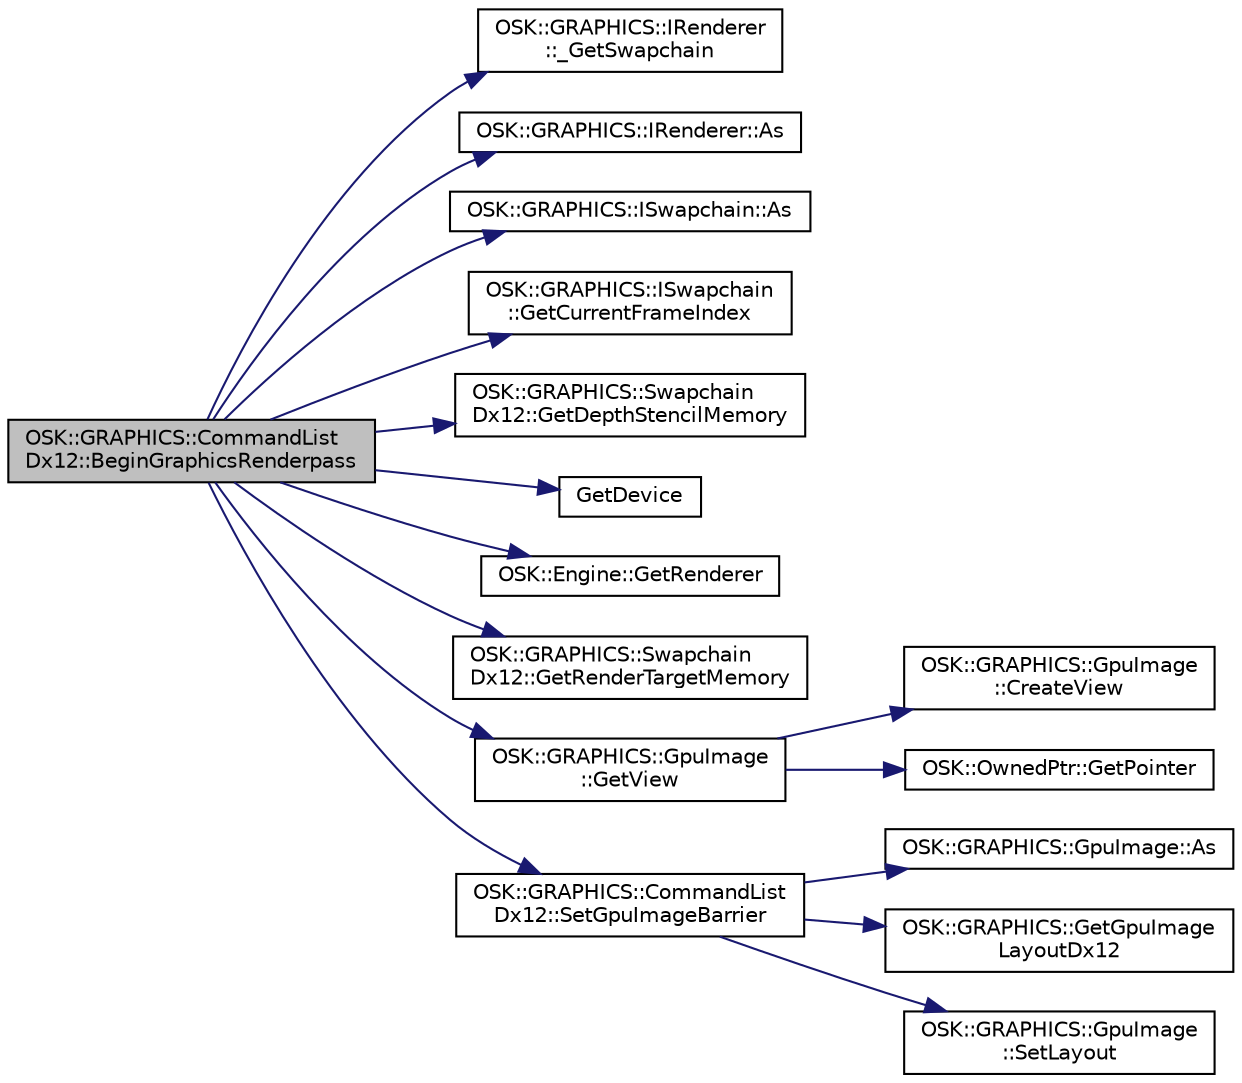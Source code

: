 digraph "OSK::GRAPHICS::CommandListDx12::BeginGraphicsRenderpass"
{
 // LATEX_PDF_SIZE
  edge [fontname="Helvetica",fontsize="10",labelfontname="Helvetica",labelfontsize="10"];
  node [fontname="Helvetica",fontsize="10",shape=record];
  rankdir="LR";
  Node1 [label="OSK::GRAPHICS::CommandList\lDx12::BeginGraphicsRenderpass",height=0.2,width=0.4,color="black", fillcolor="grey75", style="filled", fontcolor="black",tooltip=" "];
  Node1 -> Node2 [color="midnightblue",fontsize="10",style="solid",fontname="Helvetica"];
  Node2 [label="OSK::GRAPHICS::IRenderer\l::_GetSwapchain",height=0.2,width=0.4,color="black", fillcolor="white", style="filled",URL="$class_o_s_k_1_1_g_r_a_p_h_i_c_s_1_1_i_renderer.html#a0dad039a7b86341155a12030a504e764",tooltip="Devuelve el swapchain de la aplicación."];
  Node1 -> Node3 [color="midnightblue",fontsize="10",style="solid",fontname="Helvetica"];
  Node3 [label="OSK::GRAPHICS::IRenderer::As",height=0.2,width=0.4,color="black", fillcolor="white", style="filled",URL="$class_o_s_k_1_1_g_r_a_p_h_i_c_s_1_1_i_renderer.html#a7e06601c9bc5325e2ee5904e58a3af3d",tooltip="Castea el renderizador al tipo dado. Este tipo debe ser una implementación de esta interfaz."];
  Node1 -> Node4 [color="midnightblue",fontsize="10",style="solid",fontname="Helvetica"];
  Node4 [label="OSK::GRAPHICS::ISwapchain::As",height=0.2,width=0.4,color="black", fillcolor="white", style="filled",URL="$class_o_s_k_1_1_g_r_a_p_h_i_c_s_1_1_i_swapchain.html#a04699bb97612d6142b1a5895fdeeaf24",tooltip=" "];
  Node1 -> Node5 [color="midnightblue",fontsize="10",style="solid",fontname="Helvetica"];
  Node5 [label="OSK::GRAPHICS::ISwapchain\l::GetCurrentFrameIndex",height=0.2,width=0.4,color="black", fillcolor="white", style="filled",URL="$class_o_s_k_1_1_g_r_a_p_h_i_c_s_1_1_i_swapchain.html#abbf1668873549c12b0bc43afd19304a3",tooltip="Devuelve el índice de la imagen renderizada en un momento dado."];
  Node1 -> Node6 [color="midnightblue",fontsize="10",style="solid",fontname="Helvetica"];
  Node6 [label="OSK::GRAPHICS::Swapchain\lDx12::GetDepthStencilMemory",height=0.2,width=0.4,color="black", fillcolor="white", style="filled",URL="$class_o_s_k_1_1_g_r_a_p_h_i_c_s_1_1_swapchain_dx12.html#afbcba548854002631cd026be996e5318",tooltip=" "];
  Node1 -> Node7 [color="midnightblue",fontsize="10",style="solid",fontname="Helvetica"];
  Node7 [label="GetDevice",height=0.2,width=0.4,color="black", fillcolor="white", style="filled",URL="$_material_slot_vulkan_8cpp.html#adead74bea72029d218144e2a94a1eb1e",tooltip=" "];
  Node1 -> Node8 [color="midnightblue",fontsize="10",style="solid",fontname="Helvetica"];
  Node8 [label="OSK::Engine::GetRenderer",height=0.2,width=0.4,color="black", fillcolor="white", style="filled",URL="$class_o_s_k_1_1_engine.html#a019c5397d042224c134b7fd22c739d00",tooltip=" "];
  Node1 -> Node9 [color="midnightblue",fontsize="10",style="solid",fontname="Helvetica"];
  Node9 [label="OSK::GRAPHICS::Swapchain\lDx12::GetRenderTargetMemory",height=0.2,width=0.4,color="black", fillcolor="white", style="filled",URL="$class_o_s_k_1_1_g_r_a_p_h_i_c_s_1_1_swapchain_dx12.html#a9c0ad49dec6559c30c63442858aad650",tooltip=" "];
  Node1 -> Node10 [color="midnightblue",fontsize="10",style="solid",fontname="Helvetica"];
  Node10 [label="OSK::GRAPHICS::GpuImage\l::GetView",height=0.2,width=0.4,color="black", fillcolor="white", style="filled",URL="$class_o_s_k_1_1_g_r_a_p_h_i_c_s_1_1_gpu_image.html#aa1084f28e42d5b2d03ac2a831ac395e1",tooltip=" "];
  Node10 -> Node11 [color="midnightblue",fontsize="10",style="solid",fontname="Helvetica"];
  Node11 [label="OSK::GRAPHICS::GpuImage\l::CreateView",height=0.2,width=0.4,color="black", fillcolor="white", style="filled",URL="$class_o_s_k_1_1_g_r_a_p_h_i_c_s_1_1_gpu_image.html#a52b0c9170bac73a8e525244e071396ec",tooltip=" "];
  Node10 -> Node12 [color="midnightblue",fontsize="10",style="solid",fontname="Helvetica"];
  Node12 [label="OSK::OwnedPtr::GetPointer",height=0.2,width=0.4,color="black", fillcolor="white", style="filled",URL="$class_o_s_k_1_1_owned_ptr.html#a81dfab2299056fc9858aace55fca0042",tooltip="Devuelve el puntero nativo."];
  Node1 -> Node13 [color="midnightblue",fontsize="10",style="solid",fontname="Helvetica"];
  Node13 [label="OSK::GRAPHICS::CommandList\lDx12::SetGpuImageBarrier",height=0.2,width=0.4,color="black", fillcolor="white", style="filled",URL="$class_o_s_k_1_1_g_r_a_p_h_i_c_s_1_1_command_list_dx12.html#aa5e99ae1fbcae83b1d4ac0d4c385933d",tooltip="Establece un barrier que sincroniza la ejecución de comandos. Cambia el layout de la imagen."];
  Node13 -> Node14 [color="midnightblue",fontsize="10",style="solid",fontname="Helvetica"];
  Node14 [label="OSK::GRAPHICS::GpuImage::As",height=0.2,width=0.4,color="black", fillcolor="white", style="filled",URL="$class_o_s_k_1_1_g_r_a_p_h_i_c_s_1_1_gpu_image.html#a6bc3268b57ede5f9f0541b20d12dfea0",tooltip=" "];
  Node13 -> Node15 [color="midnightblue",fontsize="10",style="solid",fontname="Helvetica"];
  Node15 [label="OSK::GRAPHICS::GetGpuImage\lLayoutDx12",height=0.2,width=0.4,color="black", fillcolor="white", style="filled",URL="$namespace_o_s_k_1_1_g_r_a_p_h_i_c_s.html#acf9b4413f63c5494786640270a4fafcb",tooltip=" "];
  Node13 -> Node16 [color="midnightblue",fontsize="10",style="solid",fontname="Helvetica"];
  Node16 [label="OSK::GRAPHICS::GpuImage\l::SetLayout",height=0.2,width=0.4,color="black", fillcolor="white", style="filled",URL="$class_o_s_k_1_1_g_r_a_p_h_i_c_s_1_1_gpu_image.html#a97171829d26c35669ca2df87a8fc5389",tooltip="Actualiza el layout de la imagen, para que represente el layout actual."];
}
